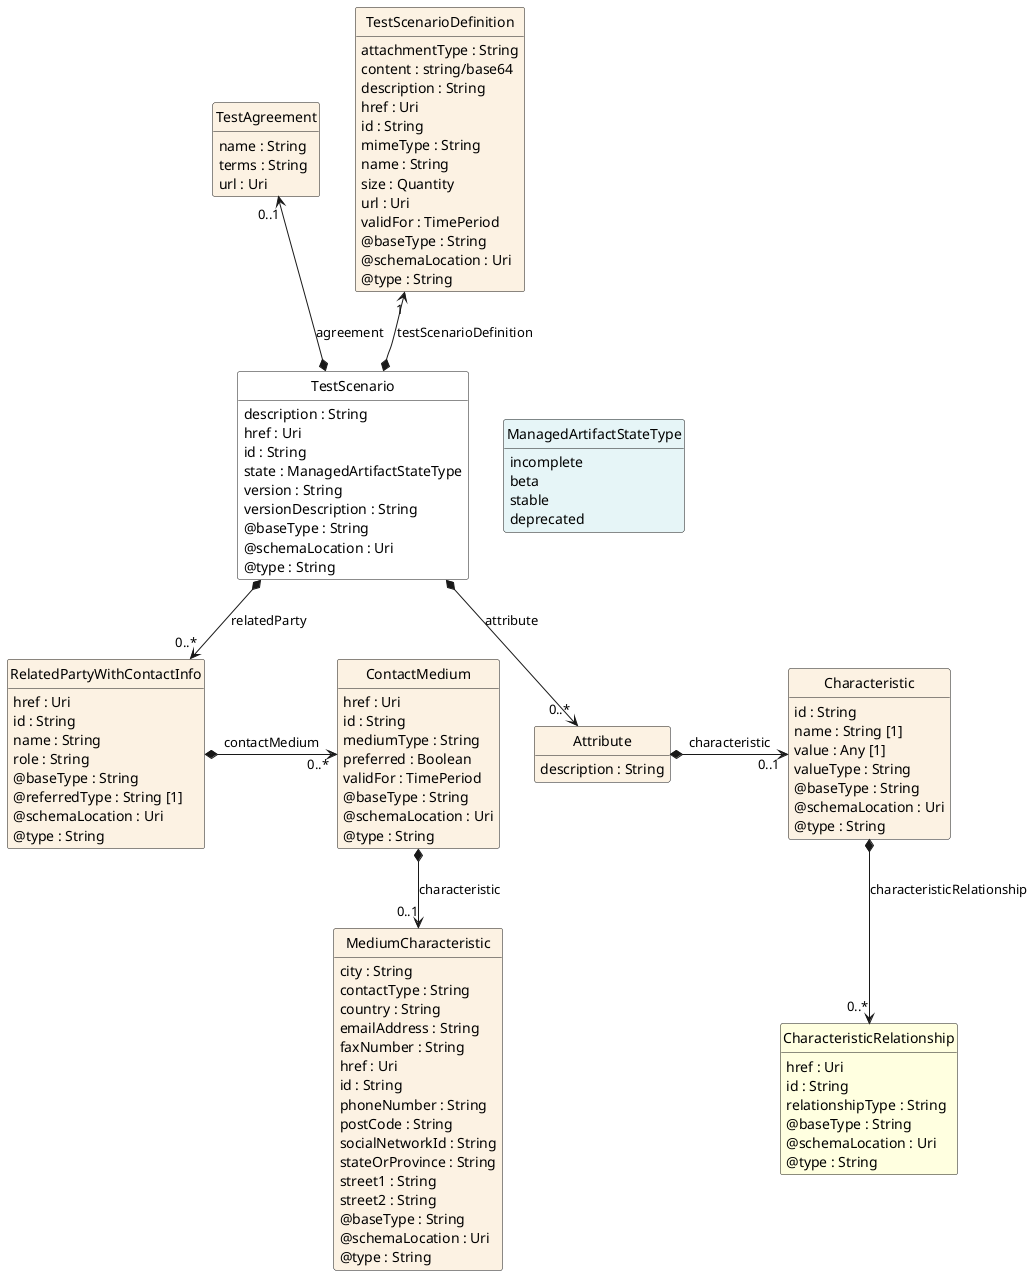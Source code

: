 @startuml
hide circle
hide methods
hide stereotype
show <<Enumeration>> stereotype
skinparam class {
   BackgroundColor<<Enumeration>> #E6F5F7
   BackgroundColor<<Ref>> #FFFFE0
   BackgroundColor<<Pivot>> #FFFFFFF
   BackgroundColor<<SimpleType>> #E2F0DA
   BackgroundColor #FCF2E3
}

class TestScenario <<Pivot>> {
    description : String
    href : Uri
    id : String
    state : ManagedArtifactStateType
    version : String
    versionDescription : String
    @baseType : String
    @schemaLocation : Uri
    @type : String
}

class TestAgreement  {
    name : String
    terms : String
    url : Uri
}

class RelatedPartyWithContactInfo  {
    href : Uri
    id : String
    name : String
    role : String
    @baseType : String
    @referredType : String [1]
    @schemaLocation : Uri
    @type : String
}

class ContactMedium  {
    href : Uri
    id : String
    mediumType : String
    preferred : Boolean
    validFor : TimePeriod
    @baseType : String
    @schemaLocation : Uri
    @type : String
}

class MediumCharacteristic  {
    city : String
    contactType : String
    country : String
    emailAddress : String
    faxNumber : String
    href : Uri
    id : String
    phoneNumber : String
    postCode : String
    socialNetworkId : String
    stateOrProvince : String
    street1 : String
    street2 : String
    @baseType : String
    @schemaLocation : Uri
    @type : String
}

class Attribute  {
    description : String
}

class Characteristic  {
    id : String
    name : String [1]
    value : Any [1]
    valueType : String
    @baseType : String
    @schemaLocation : Uri
    @type : String
}

class CharacteristicRelationship  <<Ref>> {
    href : Uri
    id : String
    relationshipType : String
    @baseType : String
    @schemaLocation : Uri
    @type : String
}

class ManagedArtifactStateType <<Enumeration>> {
    incomplete
    beta
    stable
    deprecated
}

class TestScenarioDefinition  {
    attachmentType : String
    content : string/base64
    description : String
    href : Uri
    id : String
    mimeType : String
    name : String
    size : Quantity
    url : Uri
    validFor : TimePeriod
    @baseType : String
    @schemaLocation : Uri
    @type : String
}

TestScenario -right[hidden]-> ManagedArtifactStateType

TestAgreement "0..1" <--* TestScenario : agreement

TestScenarioDefinition "1" <--* TestScenario : testScenarioDefinition

TestScenario *-->  "0..*" Attribute : attribute

TestScenario *-->  "0..*" RelatedPartyWithContactInfo : relatedParty

RelatedPartyWithContactInfo *-right-> "0..*" ContactMedium : contactMedium

ContactMedium *-->  "0..1" MediumCharacteristic : characteristic

Attribute *-right-> "0..1" Characteristic : characteristic

Characteristic *-->  "0..*" CharacteristicRelationship : characteristicRelationship

@enduml
